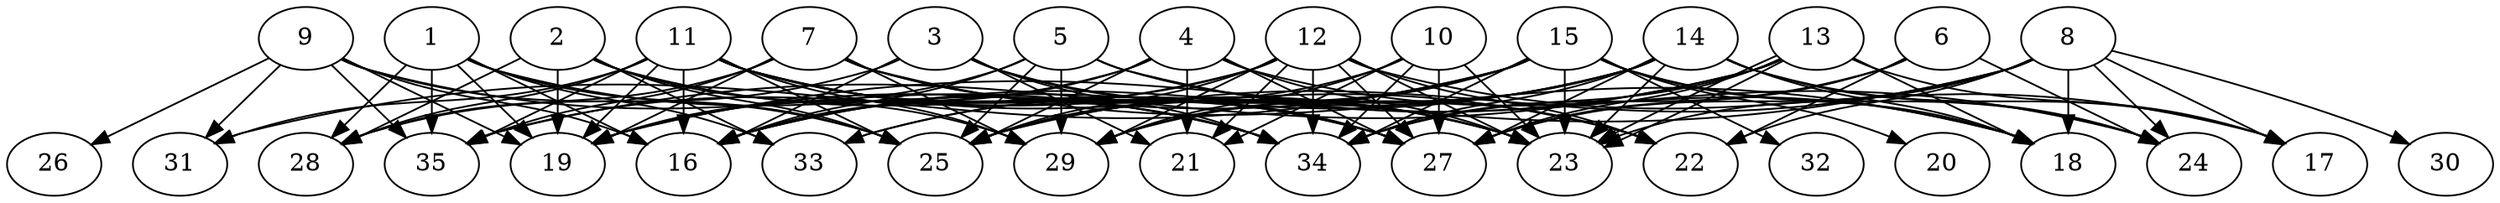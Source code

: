 // DAG (tier=3-complex, mode=compute, n=35, ccr=0.477, fat=0.841, density=0.729, regular=0.294, jump=0.264, mindata=1048576, maxdata=16777216)
// DAG automatically generated by daggen at Sun Aug 24 16:33:34 2025
// /home/ermia/Project/Environments/daggen/bin/daggen --dot --ccr 0.477 --fat 0.841 --regular 0.294 --density 0.729 --jump 0.264 --mindata 1048576 --maxdata 16777216 -n 35 
digraph G {
  1 [size="335623664320140", alpha="0.19", expect_size="167811832160070"]
  1 -> 16 [size ="9108048576512"]
  1 -> 19 [size ="9108048576512"]
  1 -> 25 [size ="9108048576512"]
  1 -> 28 [size ="9108048576512"]
  1 -> 33 [size ="9108048576512"]
  1 -> 34 [size ="9108048576512"]
  1 -> 35 [size ="9108048576512"]
  2 [size="580621373583971581952", alpha="0.20", expect_size="290310686791985790976"]
  2 -> 19 [size ="556782187446272"]
  2 -> 25 [size ="556782187446272"]
  2 -> 27 [size ="556782187446272"]
  2 -> 28 [size ="556782187446272"]
  2 -> 29 [size ="556782187446272"]
  2 -> 33 [size ="556782187446272"]
  3 [size="3710076741625858490368", alpha="0.04", expect_size="1855038370812929245184"]
  3 -> 16 [size ="1917249275297792"]
  3 -> 21 [size ="1917249275297792"]
  3 -> 23 [size ="1917249275297792"]
  3 -> 27 [size ="1917249275297792"]
  3 -> 28 [size ="1917249275297792"]
  3 -> 34 [size ="1917249275297792"]
  4 [size="4007721379025403", alpha="0.19", expect_size="2003860689512701"]
  4 -> 16 [size ="138819919675392"]
  4 -> 18 [size ="138819919675392"]
  4 -> 19 [size ="138819919675392"]
  4 -> 21 [size ="138819919675392"]
  4 -> 23 [size ="138819919675392"]
  4 -> 25 [size ="138819919675392"]
  4 -> 27 [size ="138819919675392"]
  5 [size="3469196701488137", alpha="0.01", expect_size="1734598350744068"]
  5 -> 16 [size ="333789960077312"]
  5 -> 19 [size ="333789960077312"]
  5 -> 22 [size ="333789960077312"]
  5 -> 24 [size ="333789960077312"]
  5 -> 25 [size ="333789960077312"]
  5 -> 29 [size ="333789960077312"]
  6 [size="1586235703776859648", alpha="0.08", expect_size="793117851888429824"]
  6 -> 22 [size ="1491904671776768"]
  6 -> 24 [size ="1491904671776768"]
  6 -> 27 [size ="1491904671776768"]
  6 -> 34 [size ="1491904671776768"]
  7 [size="148292595469428719616", alpha="0.00", expect_size="74146297734714359808"]
  7 -> 18 [size ="224131534553088"]
  7 -> 19 [size ="224131534553088"]
  7 -> 23 [size ="224131534553088"]
  7 -> 27 [size ="224131534553088"]
  7 -> 28 [size ="224131534553088"]
  7 -> 29 [size ="224131534553088"]
  7 -> 35 [size ="224131534553088"]
  8 [size="2601526945907846144", alpha="0.18", expect_size="1300763472953923072"]
  8 -> 17 [size ="1804810890248192"]
  8 -> 18 [size ="1804810890248192"]
  8 -> 19 [size ="1804810890248192"]
  8 -> 22 [size ="1804810890248192"]
  8 -> 23 [size ="1804810890248192"]
  8 -> 24 [size ="1804810890248192"]
  8 -> 25 [size ="1804810890248192"]
  8 -> 27 [size ="1804810890248192"]
  8 -> 30 [size ="1804810890248192"]
  9 [size="3648576929112833130496", alpha="0.08", expect_size="1824288464556416565248"]
  9 -> 16 [size ="1896002877390848"]
  9 -> 19 [size ="1896002877390848"]
  9 -> 25 [size ="1896002877390848"]
  9 -> 26 [size ="1896002877390848"]
  9 -> 31 [size ="1896002877390848"]
  9 -> 34 [size ="1896002877390848"]
  9 -> 35 [size ="1896002877390848"]
  10 [size="22586039539365152", alpha="0.10", expect_size="11293019769682576"]
  10 -> 21 [size ="864555978719232"]
  10 -> 23 [size ="864555978719232"]
  10 -> 25 [size ="864555978719232"]
  10 -> 27 [size ="864555978719232"]
  10 -> 29 [size ="864555978719232"]
  10 -> 34 [size ="864555978719232"]
  11 [size="3128876716689397760", alpha="0.19", expect_size="1564438358344698880"]
  11 -> 16 [size ="1382777480019968"]
  11 -> 19 [size ="1382777480019968"]
  11 -> 22 [size ="1382777480019968"]
  11 -> 23 [size ="1382777480019968"]
  11 -> 25 [size ="1382777480019968"]
  11 -> 27 [size ="1382777480019968"]
  11 -> 28 [size ="1382777480019968"]
  11 -> 29 [size ="1382777480019968"]
  11 -> 31 [size ="1382777480019968"]
  11 -> 34 [size ="1382777480019968"]
  11 -> 35 [size ="1382777480019968"]
  12 [size="2605349347592940", alpha="0.09", expect_size="1302674673796470"]
  12 -> 16 [size ="44995285352448"]
  12 -> 17 [size ="44995285352448"]
  12 -> 21 [size ="44995285352448"]
  12 -> 22 [size ="44995285352448"]
  12 -> 23 [size ="44995285352448"]
  12 -> 25 [size ="44995285352448"]
  12 -> 27 [size ="44995285352448"]
  12 -> 29 [size ="44995285352448"]
  12 -> 34 [size ="44995285352448"]
  12 -> 35 [size ="44995285352448"]
  13 [size="68600772610279080", alpha="0.15", expect_size="34300386305139540"]
  13 -> 16 [size ="1981183051169792"]
  13 -> 17 [size ="1981183051169792"]
  13 -> 18 [size ="1981183051169792"]
  13 -> 23 [size ="1981183051169792"]
  13 -> 23 [size ="1981183051169792"]
  13 -> 27 [size ="1981183051169792"]
  13 -> 34 [size ="1981183051169792"]
  13 -> 35 [size ="1981183051169792"]
  14 [size="3473961087991560192", alpha="0.00", expect_size="1736980543995780096"]
  14 -> 16 [size ="1265812895694848"]
  14 -> 17 [size ="1265812895694848"]
  14 -> 18 [size ="1265812895694848"]
  14 -> 23 [size ="1265812895694848"]
  14 -> 24 [size ="1265812895694848"]
  14 -> 25 [size ="1265812895694848"]
  14 -> 27 [size ="1265812895694848"]
  14 -> 29 [size ="1265812895694848"]
  14 -> 33 [size ="1265812895694848"]
  14 -> 34 [size ="1265812895694848"]
  15 [size="198671492608465792", alpha="0.04", expect_size="99335746304232896"]
  15 -> 18 [size ="263630763327488"]
  15 -> 19 [size ="263630763327488"]
  15 -> 20 [size ="263630763327488"]
  15 -> 23 [size ="263630763327488"]
  15 -> 24 [size ="263630763327488"]
  15 -> 25 [size ="263630763327488"]
  15 -> 29 [size ="263630763327488"]
  15 -> 31 [size ="263630763327488"]
  15 -> 32 [size ="263630763327488"]
  15 -> 33 [size ="263630763327488"]
  15 -> 34 [size ="263630763327488"]
  16 [size="929348434786254848000", alpha="0.09", expect_size="464674217393127424000"]
  17 [size="45524763002987184", alpha="0.12", expect_size="22762381501493592"]
  18 [size="4076477083480643", alpha="0.01", expect_size="2038238541740321"]
  19 [size="5069818831029901312", alpha="0.00", expect_size="2534909415514950656"]
  20 [size="1975756857202479988736", alpha="0.13", expect_size="987878428601239994368"]
  21 [size="308836817275426177024", alpha="0.02", expect_size="154418408637713088512"]
  22 [size="56616753174217736", alpha="0.02", expect_size="28308376587108868"]
  23 [size="1776330040068058120192", alpha="0.05", expect_size="888165020034029060096"]
  24 [size="17755439284557872", alpha="0.01", expect_size="8877719642278936"]
  25 [size="9898154762455520", alpha="0.11", expect_size="4949077381227760"]
  26 [size="2310354360183291904000", alpha="0.14", expect_size="1155177180091645952000"]
  27 [size="1443620357004771459072", alpha="0.08", expect_size="721810178502385729536"]
  28 [size="544208301324876382208", alpha="0.16", expect_size="272104150662438191104"]
  29 [size="603633704892250", alpha="0.16", expect_size="301816852446125"]
  30 [size="4656954323159941644288", alpha="0.14", expect_size="2328477161579970822144"]
  31 [size="1457502088265285", alpha="0.03", expect_size="728751044132642"]
  32 [size="34715982576828360", alpha="0.17", expect_size="17357991288414180"]
  33 [size="10924374523773820", alpha="0.00", expect_size="5462187261886910"]
  34 [size="1701703048305622122496", alpha="0.07", expect_size="850851524152811061248"]
  35 [size="21161142062526992", alpha="0.19", expect_size="10580571031263496"]
}